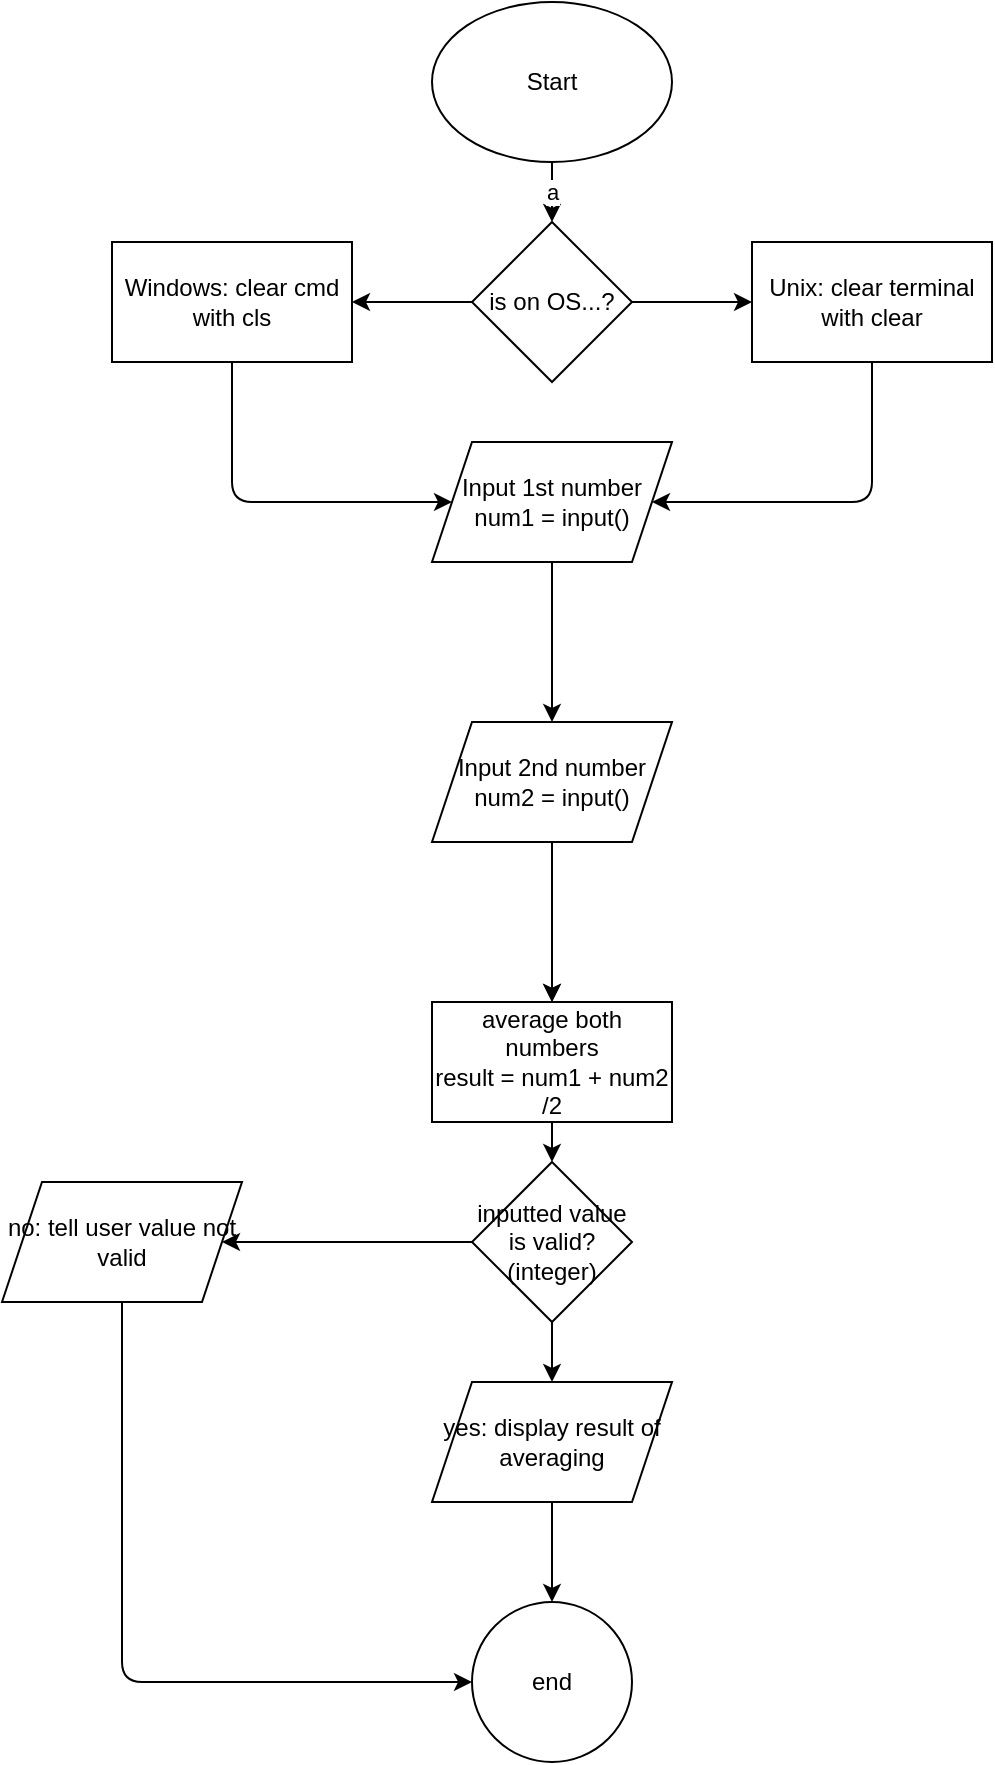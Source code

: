 <mxfile>
    <diagram id="WnEEoXBaNPGxGIWezRP2" name="Page-1">
        <mxGraphModel dx="490" dy="571" grid="1" gridSize="10" guides="1" tooltips="1" connect="1" arrows="1" fold="1" page="1" pageScale="1" pageWidth="827" pageHeight="1169" math="0" shadow="0">
            <root>
                <mxCell id="0"/>
                <mxCell id="1" parent="0"/>
                <mxCell id="29" value="a" style="edgeStyle=none;html=1;entryX=0.5;entryY=0;entryDx=0;entryDy=0;" parent="1" source="2" target="22" edge="1">
                    <mxGeometry relative="1" as="geometry"/>
                </mxCell>
                <mxCell id="2" value="Start" style="ellipse;whiteSpace=wrap;html=1;" parent="1" vertex="1">
                    <mxGeometry x="381" y="145" width="120" height="80" as="geometry"/>
                </mxCell>
                <mxCell id="11" value="" style="edgeStyle=none;html=1;" parent="1" source="3" target="10" edge="1">
                    <mxGeometry relative="1" as="geometry"/>
                </mxCell>
                <mxCell id="3" value="Input 1st number&lt;div&gt;num1 = input()&lt;/div&gt;" style="shape=parallelogram;perimeter=parallelogramPerimeter;whiteSpace=wrap;html=1;fixedSize=1;" parent="1" vertex="1">
                    <mxGeometry x="381" y="365" width="120" height="60" as="geometry"/>
                </mxCell>
                <mxCell id="13" value="" style="edgeStyle=none;html=1;" parent="1" source="10" target="12" edge="1">
                    <mxGeometry relative="1" as="geometry"/>
                </mxCell>
                <mxCell id="14" value="" style="edgeStyle=none;html=1;" parent="1" source="10" target="12" edge="1">
                    <mxGeometry relative="1" as="geometry"/>
                </mxCell>
                <mxCell id="10" value="Input 2nd number&lt;div&gt;num2 = input()&lt;/div&gt;" style="shape=parallelogram;perimeter=parallelogramPerimeter;whiteSpace=wrap;html=1;fixedSize=1;" parent="1" vertex="1">
                    <mxGeometry x="381" y="505" width="120" height="60" as="geometry"/>
                </mxCell>
                <mxCell id="31" style="edgeStyle=none;html=1;entryX=0.5;entryY=0;entryDx=0;entryDy=0;" parent="1" source="12" target="30" edge="1">
                    <mxGeometry relative="1" as="geometry"/>
                </mxCell>
                <mxCell id="12" value="average both numbers&lt;div&gt;result = num1 + num2 /2&lt;/div&gt;" style="whiteSpace=wrap;html=1;" parent="1" vertex="1">
                    <mxGeometry x="381" y="645" width="120" height="60" as="geometry"/>
                </mxCell>
                <mxCell id="20" style="edgeStyle=none;html=1;entryX=0.5;entryY=0;entryDx=0;entryDy=0;" parent="1" source="17" target="19" edge="1">
                    <mxGeometry relative="1" as="geometry"/>
                </mxCell>
                <mxCell id="17" value="yes: display result of averaging" style="shape=parallelogram;perimeter=parallelogramPerimeter;whiteSpace=wrap;html=1;fixedSize=1;" parent="1" vertex="1">
                    <mxGeometry x="381" y="835" width="120" height="60" as="geometry"/>
                </mxCell>
                <mxCell id="19" value="end" style="ellipse;whiteSpace=wrap;html=1;aspect=fixed;" parent="1" vertex="1">
                    <mxGeometry x="401" y="945" width="80" height="80" as="geometry"/>
                </mxCell>
                <mxCell id="24" value="" style="edgeStyle=none;html=1;" parent="1" source="22" target="23" edge="1">
                    <mxGeometry relative="1" as="geometry"/>
                </mxCell>
                <mxCell id="26" value="" style="edgeStyle=none;html=1;" parent="1" source="22" target="25" edge="1">
                    <mxGeometry relative="1" as="geometry"/>
                </mxCell>
                <mxCell id="22" value="is on OS...?" style="rhombus;whiteSpace=wrap;html=1;" parent="1" vertex="1">
                    <mxGeometry x="401" y="255" width="80" height="80" as="geometry"/>
                </mxCell>
                <mxCell id="27" style="edgeStyle=none;html=1;exitX=0.5;exitY=1;exitDx=0;exitDy=0;entryX=0;entryY=0.5;entryDx=0;entryDy=0;" parent="1" source="23" target="3" edge="1">
                    <mxGeometry relative="1" as="geometry">
                        <Array as="points">
                            <mxPoint x="281" y="395"/>
                        </Array>
                    </mxGeometry>
                </mxCell>
                <mxCell id="23" value="Windows: clear cmd with cls" style="whiteSpace=wrap;html=1;" parent="1" vertex="1">
                    <mxGeometry x="221" y="265" width="120" height="60" as="geometry"/>
                </mxCell>
                <mxCell id="28" style="edgeStyle=none;html=1;exitX=0.5;exitY=1;exitDx=0;exitDy=0;entryX=1;entryY=0.5;entryDx=0;entryDy=0;" parent="1" source="25" target="3" edge="1">
                    <mxGeometry relative="1" as="geometry">
                        <Array as="points">
                            <mxPoint x="601" y="395"/>
                        </Array>
                    </mxGeometry>
                </mxCell>
                <mxCell id="25" value="Unix: clear terminal with clear" style="whiteSpace=wrap;html=1;" parent="1" vertex="1">
                    <mxGeometry x="541" y="265" width="120" height="60" as="geometry"/>
                </mxCell>
                <mxCell id="32" style="edgeStyle=none;html=1;entryX=0.5;entryY=0;entryDx=0;entryDy=0;" parent="1" source="30" target="17" edge="1">
                    <mxGeometry relative="1" as="geometry"/>
                </mxCell>
                <mxCell id="37" style="edgeStyle=none;html=1;" parent="1" source="30" target="36" edge="1">
                    <mxGeometry relative="1" as="geometry"/>
                </mxCell>
                <mxCell id="30" value="inputted value is valid? (integer)" style="rhombus;whiteSpace=wrap;html=1;" parent="1" vertex="1">
                    <mxGeometry x="401" y="725" width="80" height="80" as="geometry"/>
                </mxCell>
                <mxCell id="39" style="edgeStyle=none;html=1;entryX=0;entryY=0.5;entryDx=0;entryDy=0;" parent="1" source="36" target="19" edge="1">
                    <mxGeometry relative="1" as="geometry">
                        <Array as="points">
                            <mxPoint x="226" y="985"/>
                        </Array>
                    </mxGeometry>
                </mxCell>
                <mxCell id="36" value="no: tell user value not valid" style="shape=parallelogram;perimeter=parallelogramPerimeter;whiteSpace=wrap;html=1;fixedSize=1;" parent="1" vertex="1">
                    <mxGeometry x="166" y="735" width="120" height="60" as="geometry"/>
                </mxCell>
            </root>
        </mxGraphModel>
    </diagram>
</mxfile>